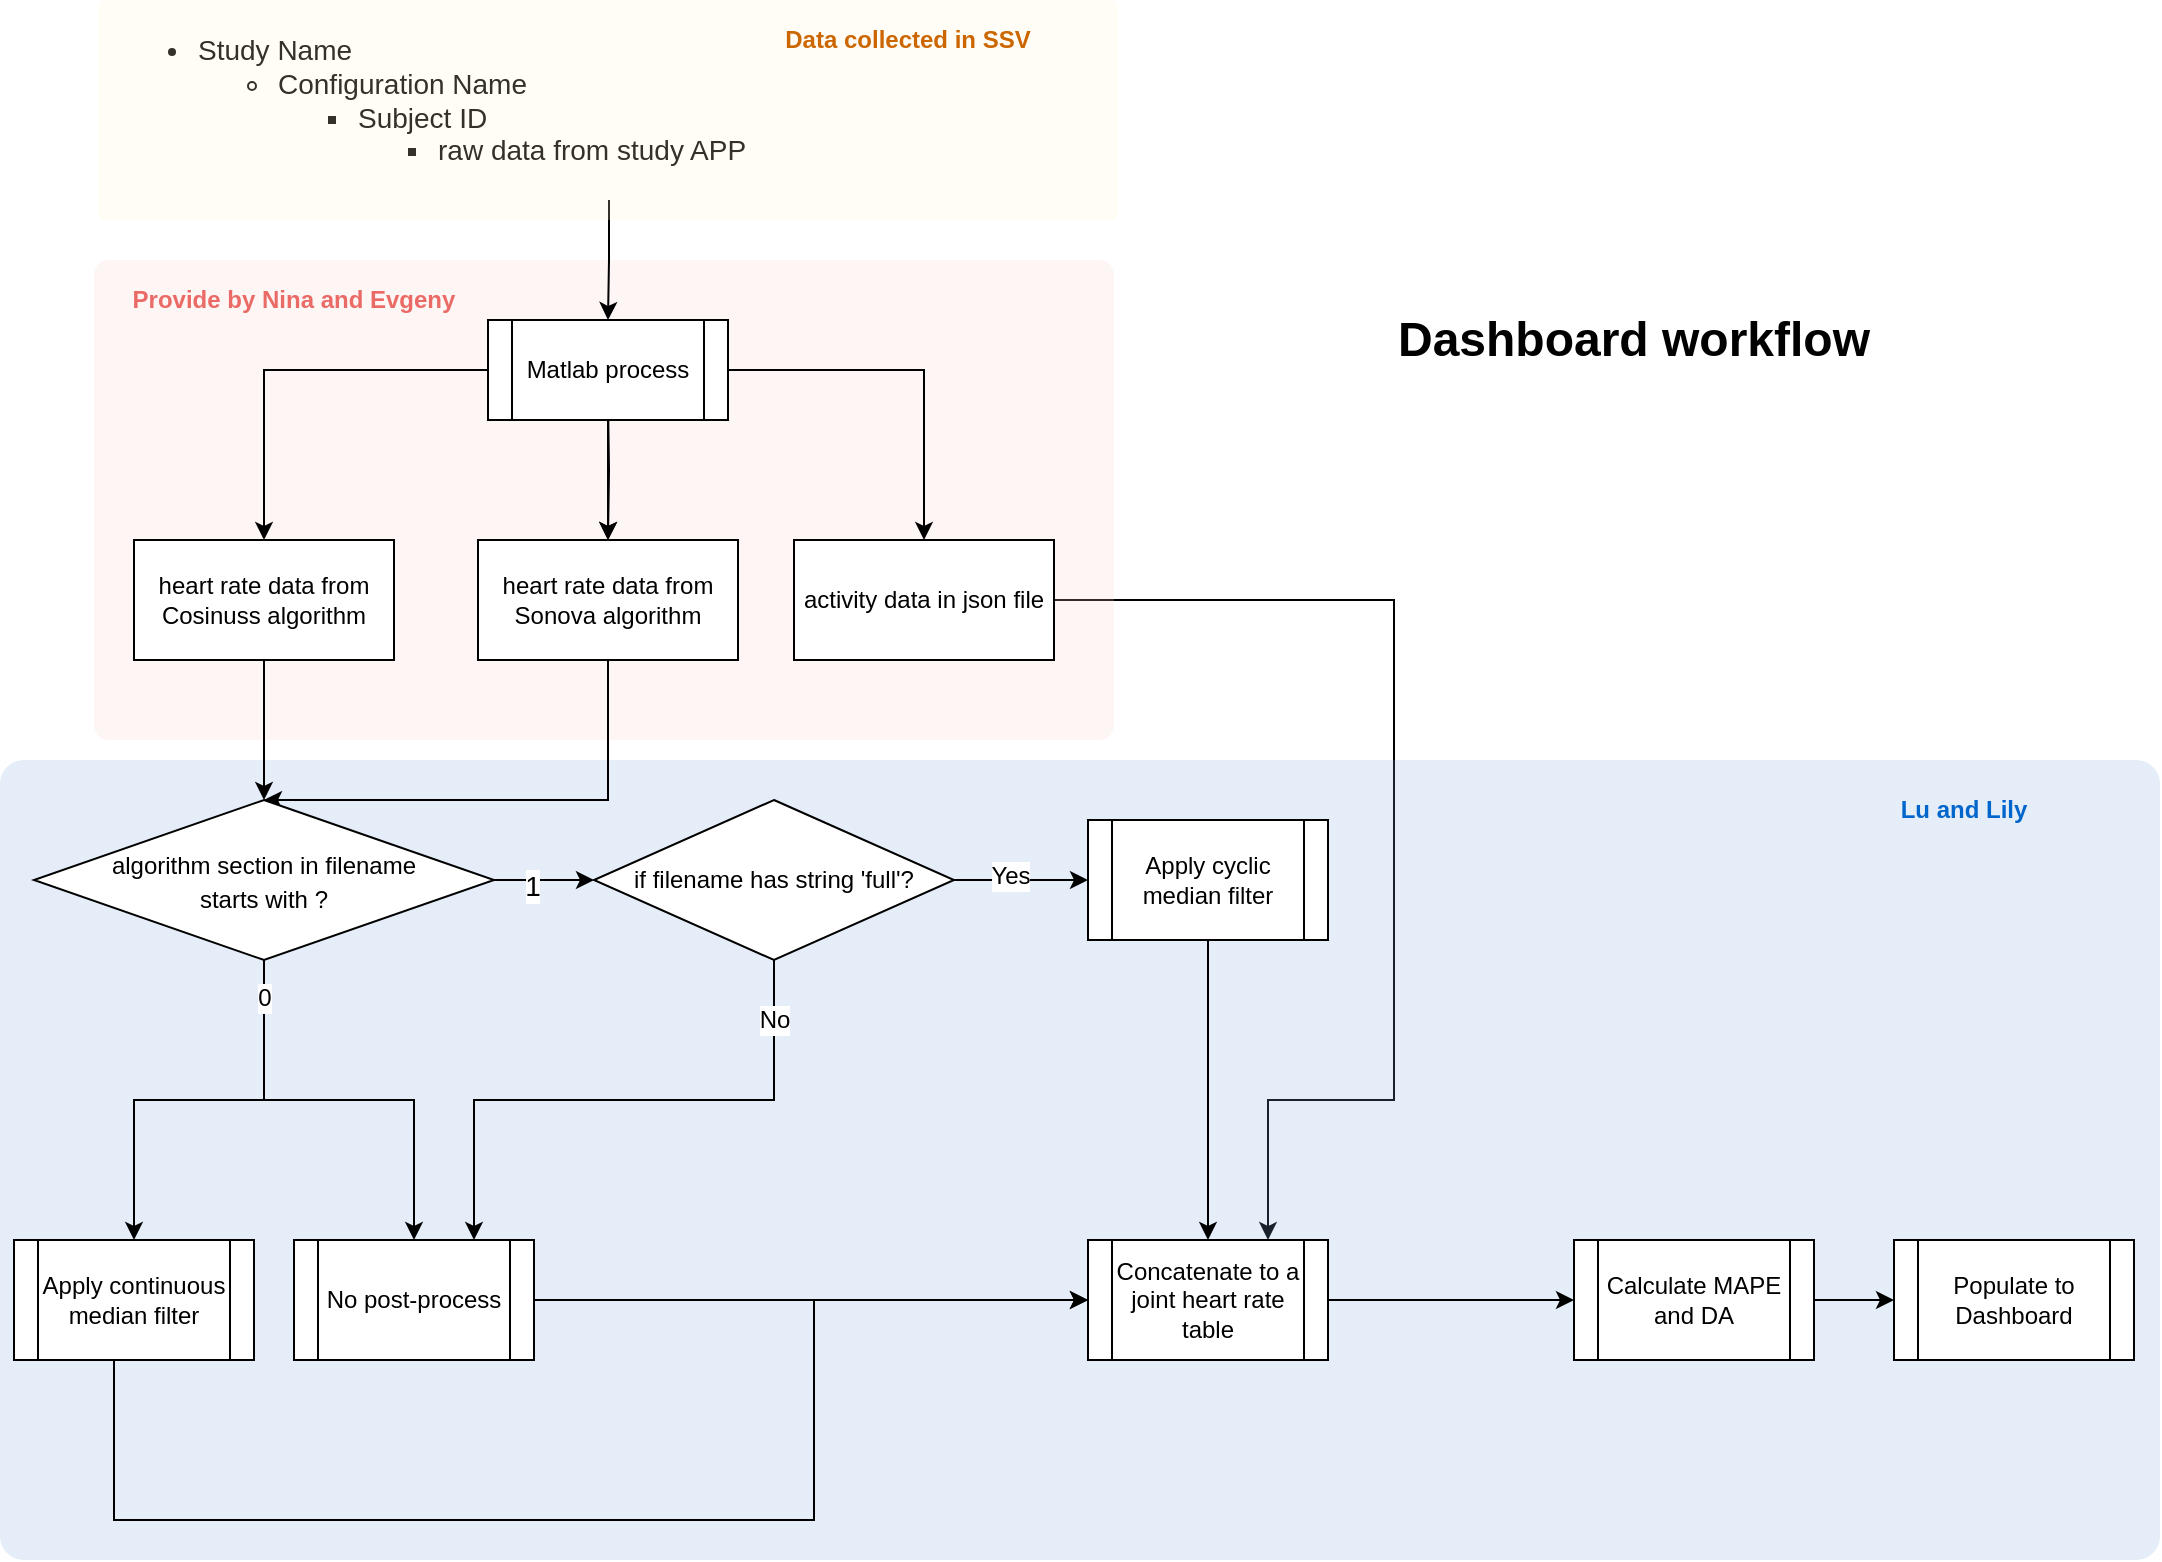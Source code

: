 <mxfile version="14.7.0" type="github" pages="2">
  <diagram id="KIOIq3B1tjwC8RdAzctb" name="Page-1">
    <mxGraphModel dx="1184" dy="739" grid="1" gridSize="10" guides="1" tooltips="1" connect="1" arrows="1" fold="1" page="1" pageScale="1" pageWidth="1100" pageHeight="850" math="0" shadow="0">
      <root>
        <mxCell id="0" />
        <mxCell id="1" parent="0" />
        <mxCell id="7mfvnDVQpdmoXQ0QLcxs-120" style="edgeStyle=orthogonalEdgeStyle;rounded=0;orthogonalLoop=1;jettySize=auto;html=1;entryX=0.75;entryY=0;entryDx=0;entryDy=0;fontSize=12;fontColor=#000000;endArrow=classic;endFill=1;strokeColor=#000000;" parent="1" source="7mfvnDVQpdmoXQ0QLcxs-45" target="7mfvnDVQpdmoXQ0QLcxs-103" edge="1">
          <mxGeometry relative="1" as="geometry">
            <Array as="points">
              <mxPoint x="700" y="330" />
              <mxPoint x="700" y="580" />
              <mxPoint x="637" y="580" />
            </Array>
          </mxGeometry>
        </mxCell>
        <mxCell id="7mfvnDVQpdmoXQ0QLcxs-109" value="" style="rounded=1;whiteSpace=wrap;html=1;fontSize=12;align=left;fillColor=#f8cecc;fillOpacity=20;labelPosition=left;verticalLabelPosition=top;verticalAlign=bottom;arcSize=3;strokeColor=none;" parent="1" vertex="1">
          <mxGeometry x="50" y="160" width="510" height="240" as="geometry" />
        </mxCell>
        <mxCell id="7mfvnDVQpdmoXQ0QLcxs-114" value="" style="rounded=1;whiteSpace=wrap;html=1;fontSize=12;align=left;fillOpacity=20;labelPosition=left;verticalLabelPosition=top;verticalAlign=bottom;arcSize=3;fillColor=#7EA6E0;strokeColor=none;" parent="1" vertex="1">
          <mxGeometry x="3" y="410" width="1080" height="400" as="geometry" />
        </mxCell>
        <mxCell id="7mfvnDVQpdmoXQ0QLcxs-40" style="edgeStyle=orthogonalEdgeStyle;rounded=0;orthogonalLoop=1;jettySize=auto;html=1;exitX=0.75;exitY=1;exitDx=0;exitDy=0;fontSize=14;endArrow=classic;endFill=1;strokeColor=#000000;entryX=0.5;entryY=0;entryDx=0;entryDy=0;" parent="1" source="7mfvnDVQpdmoXQ0QLcxs-21" target="7mfvnDVQpdmoXQ0QLcxs-62" edge="1">
          <mxGeometry relative="1" as="geometry">
            <mxPoint x="307" y="190" as="targetPoint" />
          </mxGeometry>
        </mxCell>
        <mxCell id="7mfvnDVQpdmoXQ0QLcxs-21" value="&lt;ul style=&quot;font-size: 14px;&quot;&gt;&lt;li style=&quot;font-size: 14px;&quot;&gt;&lt;span style=&quot;font-size: 14px;&quot;&gt;Study Name&lt;/span&gt;&lt;/li&gt;&lt;ul style=&quot;font-size: 14px;&quot;&gt;&lt;li style=&quot;font-size: 14px;&quot;&gt;Configuration Name&lt;/li&gt;&lt;ul style=&quot;font-size: 14px;&quot;&gt;&lt;li style=&quot;font-size: 14px;&quot;&gt;Subject ID&lt;/li&gt;&lt;ul style=&quot;font-size: 14px;&quot;&gt;&lt;li style=&quot;font-size: 14px;&quot;&gt;raw data from study APP&lt;/li&gt;&lt;/ul&gt;&lt;/ul&gt;&lt;/ul&gt;&lt;/ul&gt;" style="text;html=1;strokeColor=none;fillColor=none;align=left;verticalAlign=middle;whiteSpace=wrap;rounded=0;fontSize=14;" parent="1" vertex="1">
          <mxGeometry x="60" y="30" width="330" height="100" as="geometry" />
        </mxCell>
        <mxCell id="7mfvnDVQpdmoXQ0QLcxs-50" value="" style="edgeStyle=orthogonalEdgeStyle;rounded=0;orthogonalLoop=1;jettySize=auto;html=1;fontSize=14;endArrow=classic;endFill=1;strokeColor=#000000;" parent="1" source="7mfvnDVQpdmoXQ0QLcxs-29" target="7mfvnDVQpdmoXQ0QLcxs-49" edge="1">
          <mxGeometry relative="1" as="geometry" />
        </mxCell>
        <mxCell id="7mfvnDVQpdmoXQ0QLcxs-29" value="&lt;font style=&quot;font-size: 12px;&quot;&gt;heart rate data from Cosinuss algorithm&lt;/font&gt;" style="rounded=0;whiteSpace=wrap;html=1;fontSize=12;align=center;" parent="1" vertex="1">
          <mxGeometry x="70" y="300" width="130" height="60" as="geometry" />
        </mxCell>
        <mxCell id="7mfvnDVQpdmoXQ0QLcxs-41" style="edgeStyle=orthogonalEdgeStyle;rounded=0;orthogonalLoop=1;jettySize=auto;html=1;entryX=0.5;entryY=0;entryDx=0;entryDy=0;fontSize=14;endArrow=classic;endFill=1;strokeColor=#000000;" parent="1" source="7mfvnDVQpdmoXQ0QLcxs-62" target="7mfvnDVQpdmoXQ0QLcxs-29" edge="1">
          <mxGeometry relative="1" as="geometry">
            <mxPoint x="247" y="210" as="sourcePoint" />
          </mxGeometry>
        </mxCell>
        <mxCell id="7mfvnDVQpdmoXQ0QLcxs-44" style="edgeStyle=orthogonalEdgeStyle;rounded=0;orthogonalLoop=1;jettySize=auto;html=1;fontSize=14;endArrow=classic;endFill=1;strokeColor=#000000;" parent="1" target="7mfvnDVQpdmoXQ0QLcxs-43" edge="1">
          <mxGeometry relative="1" as="geometry">
            <mxPoint x="307" y="230" as="sourcePoint" />
          </mxGeometry>
        </mxCell>
        <mxCell id="7mfvnDVQpdmoXQ0QLcxs-46" style="edgeStyle=orthogonalEdgeStyle;rounded=0;orthogonalLoop=1;jettySize=auto;html=1;entryX=0.5;entryY=0;entryDx=0;entryDy=0;fontSize=14;endArrow=classic;endFill=1;strokeColor=#000000;" parent="1" source="7mfvnDVQpdmoXQ0QLcxs-62" target="7mfvnDVQpdmoXQ0QLcxs-45" edge="1">
          <mxGeometry relative="1" as="geometry">
            <mxPoint x="367" y="210" as="sourcePoint" />
          </mxGeometry>
        </mxCell>
        <mxCell id="7mfvnDVQpdmoXQ0QLcxs-57" value="" style="edgeStyle=orthogonalEdgeStyle;rounded=0;orthogonalLoop=1;jettySize=auto;html=1;fontSize=14;endArrow=classic;endFill=1;strokeColor=#000000;entryX=0.5;entryY=0;entryDx=0;entryDy=0;" parent="1" source="7mfvnDVQpdmoXQ0QLcxs-43" target="7mfvnDVQpdmoXQ0QLcxs-49" edge="1">
          <mxGeometry relative="1" as="geometry">
            <Array as="points">
              <mxPoint x="307" y="430" />
            </Array>
          </mxGeometry>
        </mxCell>
        <mxCell id="7mfvnDVQpdmoXQ0QLcxs-43" value="&lt;font style=&quot;font-size: 12px;&quot;&gt;heart rate data from Sonova algorithm&lt;br style=&quot;font-size: 12px;&quot;&gt;&lt;/font&gt;" style="rounded=0;whiteSpace=wrap;html=1;fontSize=12;align=center;" parent="1" vertex="1">
          <mxGeometry x="242" y="300" width="130" height="60" as="geometry" />
        </mxCell>
        <mxCell id="7mfvnDVQpdmoXQ0QLcxs-45" value="&lt;span style=&quot;font-size: 12px;&quot;&gt;activity data in json file&lt;/span&gt;" style="rounded=0;whiteSpace=wrap;html=1;fontSize=12;align=center;" parent="1" vertex="1">
          <mxGeometry x="400" y="300" width="130" height="60" as="geometry" />
        </mxCell>
        <mxCell id="7mfvnDVQpdmoXQ0QLcxs-55" value="" style="edgeStyle=orthogonalEdgeStyle;rounded=0;orthogonalLoop=1;jettySize=auto;html=1;fontSize=14;endArrow=classic;endFill=1;strokeColor=#000000;entryX=0;entryY=0.5;entryDx=0;entryDy=0;" parent="1" source="7mfvnDVQpdmoXQ0QLcxs-49" target="7mfvnDVQpdmoXQ0QLcxs-91" edge="1">
          <mxGeometry relative="1" as="geometry">
            <mxPoint x="345" y="470" as="targetPoint" />
          </mxGeometry>
        </mxCell>
        <mxCell id="7mfvnDVQpdmoXQ0QLcxs-56" value="1" style="edgeLabel;html=1;align=center;verticalAlign=middle;resizable=0;points=[];fontSize=14;" parent="7mfvnDVQpdmoXQ0QLcxs-55" vertex="1" connectable="0">
          <mxGeometry x="-0.252" y="-3" relative="1" as="geometry">
            <mxPoint as="offset" />
          </mxGeometry>
        </mxCell>
        <mxCell id="7mfvnDVQpdmoXQ0QLcxs-88" style="edgeStyle=orthogonalEdgeStyle;rounded=0;orthogonalLoop=1;jettySize=auto;html=1;exitX=0.5;exitY=1;exitDx=0;exitDy=0;fontSize=12;endArrow=classic;endFill=1;strokeColor=#000000;" parent="1" source="7mfvnDVQpdmoXQ0QLcxs-49" target="7mfvnDVQpdmoXQ0QLcxs-61" edge="1">
          <mxGeometry relative="1" as="geometry" />
        </mxCell>
        <mxCell id="7mfvnDVQpdmoXQ0QLcxs-89" style="edgeStyle=orthogonalEdgeStyle;rounded=0;orthogonalLoop=1;jettySize=auto;html=1;exitX=0.5;exitY=1;exitDx=0;exitDy=0;entryX=0.5;entryY=0;entryDx=0;entryDy=0;fontSize=12;endArrow=classic;endFill=1;strokeColor=#000000;" parent="1" source="7mfvnDVQpdmoXQ0QLcxs-49" target="7mfvnDVQpdmoXQ0QLcxs-72" edge="1">
          <mxGeometry relative="1" as="geometry" />
        </mxCell>
        <mxCell id="7mfvnDVQpdmoXQ0QLcxs-90" value="0" style="edgeLabel;html=1;align=center;verticalAlign=middle;resizable=0;points=[];fontSize=12;" parent="7mfvnDVQpdmoXQ0QLcxs-89" vertex="1" connectable="0">
          <mxGeometry x="-0.823" y="1" relative="1" as="geometry">
            <mxPoint x="-1" as="offset" />
          </mxGeometry>
        </mxCell>
        <mxCell id="7mfvnDVQpdmoXQ0QLcxs-49" value="&lt;font style=&quot;font-size: 12px&quot;&gt;algorithm section in filename &lt;br&gt;starts with ?&lt;br&gt;&lt;/font&gt;" style="rhombus;whiteSpace=wrap;html=1;rounded=0;fontSize=14;" parent="1" vertex="1">
          <mxGeometry x="20" y="430" width="230" height="80" as="geometry" />
        </mxCell>
        <mxCell id="7mfvnDVQpdmoXQ0QLcxs-61" value="Apply continuous median filter" style="shape=process;whiteSpace=wrap;html=1;backgroundOutline=1;fontSize=12;align=center;" parent="1" vertex="1">
          <mxGeometry x="10" y="650" width="120" height="60" as="geometry" />
        </mxCell>
        <mxCell id="7mfvnDVQpdmoXQ0QLcxs-65" value="" style="edgeStyle=orthogonalEdgeStyle;rounded=0;orthogonalLoop=1;jettySize=auto;html=1;fontSize=14;endArrow=classic;endFill=1;strokeColor=#000000;" parent="1" source="7mfvnDVQpdmoXQ0QLcxs-62" target="7mfvnDVQpdmoXQ0QLcxs-43" edge="1">
          <mxGeometry relative="1" as="geometry" />
        </mxCell>
        <mxCell id="7mfvnDVQpdmoXQ0QLcxs-62" value="Matlab process" style="shape=process;whiteSpace=wrap;html=1;backgroundOutline=1;fontSize=12;align=center;" parent="1" vertex="1">
          <mxGeometry x="247" y="190" width="120" height="50" as="geometry" />
        </mxCell>
        <mxCell id="7mfvnDVQpdmoXQ0QLcxs-100" style="edgeStyle=orthogonalEdgeStyle;rounded=0;orthogonalLoop=1;jettySize=auto;html=1;fontSize=12;endArrow=classic;endFill=1;strokeColor=#000000;entryX=0;entryY=0.5;entryDx=0;entryDy=0;" parent="1" source="7mfvnDVQpdmoXQ0QLcxs-72" target="7mfvnDVQpdmoXQ0QLcxs-103" edge="1">
          <mxGeometry relative="1" as="geometry">
            <mxPoint x="550" y="680" as="targetPoint" />
          </mxGeometry>
        </mxCell>
        <mxCell id="7mfvnDVQpdmoXQ0QLcxs-72" value="No post-process" style="shape=process;whiteSpace=wrap;html=1;backgroundOutline=1;fontSize=12;align=center;" parent="1" vertex="1">
          <mxGeometry x="150" y="650" width="120" height="60" as="geometry" />
        </mxCell>
        <mxCell id="7mfvnDVQpdmoXQ0QLcxs-92" style="edgeStyle=orthogonalEdgeStyle;rounded=0;orthogonalLoop=1;jettySize=auto;html=1;entryX=0.75;entryY=0;entryDx=0;entryDy=0;fontSize=12;endArrow=classic;endFill=1;strokeColor=#000000;exitX=0.5;exitY=1;exitDx=0;exitDy=0;" parent="1" source="7mfvnDVQpdmoXQ0QLcxs-91" target="7mfvnDVQpdmoXQ0QLcxs-72" edge="1">
          <mxGeometry relative="1" as="geometry">
            <Array as="points">
              <mxPoint x="390" y="580" />
              <mxPoint x="240" y="580" />
            </Array>
          </mxGeometry>
        </mxCell>
        <mxCell id="7mfvnDVQpdmoXQ0QLcxs-93" value="No" style="edgeLabel;html=1;align=center;verticalAlign=middle;resizable=0;points=[];fontSize=12;" parent="7mfvnDVQpdmoXQ0QLcxs-92" vertex="1" connectable="0">
          <mxGeometry x="-0.918" y="2" relative="1" as="geometry">
            <mxPoint x="-2" y="18" as="offset" />
          </mxGeometry>
        </mxCell>
        <mxCell id="7mfvnDVQpdmoXQ0QLcxs-95" style="edgeStyle=orthogonalEdgeStyle;rounded=0;orthogonalLoop=1;jettySize=auto;html=1;entryX=0;entryY=0.5;entryDx=0;entryDy=0;fontSize=12;endArrow=classic;endFill=1;strokeColor=#000000;" parent="1" source="7mfvnDVQpdmoXQ0QLcxs-91" target="7mfvnDVQpdmoXQ0QLcxs-94" edge="1">
          <mxGeometry relative="1" as="geometry" />
        </mxCell>
        <mxCell id="7mfvnDVQpdmoXQ0QLcxs-96" value="Yes" style="edgeLabel;html=1;align=center;verticalAlign=middle;resizable=0;points=[];fontSize=12;" parent="7mfvnDVQpdmoXQ0QLcxs-95" vertex="1" connectable="0">
          <mxGeometry x="-0.185" y="2" relative="1" as="geometry">
            <mxPoint as="offset" />
          </mxGeometry>
        </mxCell>
        <mxCell id="7mfvnDVQpdmoXQ0QLcxs-91" value="if filename has string &#39;full&#39;?" style="rhombus;whiteSpace=wrap;html=1;rounded=0;fontSize=12;" parent="1" vertex="1">
          <mxGeometry x="300" y="430" width="180" height="80" as="geometry" />
        </mxCell>
        <mxCell id="7mfvnDVQpdmoXQ0QLcxs-98" style="edgeStyle=orthogonalEdgeStyle;rounded=0;orthogonalLoop=1;jettySize=auto;html=1;fontSize=12;endArrow=classic;endFill=1;strokeColor=#000000;entryX=0.5;entryY=0;entryDx=0;entryDy=0;" parent="1" source="7mfvnDVQpdmoXQ0QLcxs-94" target="7mfvnDVQpdmoXQ0QLcxs-103" edge="1">
          <mxGeometry relative="1" as="geometry">
            <mxPoint x="730" y="660" as="targetPoint" />
          </mxGeometry>
        </mxCell>
        <mxCell id="7mfvnDVQpdmoXQ0QLcxs-94" value="Apply cyclic median filter" style="shape=process;whiteSpace=wrap;html=1;backgroundOutline=1;fontSize=12;align=center;" parent="1" vertex="1">
          <mxGeometry x="547" y="440" width="120" height="60" as="geometry" />
        </mxCell>
        <mxCell id="7mfvnDVQpdmoXQ0QLcxs-105" value="" style="edgeStyle=orthogonalEdgeStyle;rounded=0;orthogonalLoop=1;jettySize=auto;html=1;fontSize=12;endArrow=classic;endFill=1;strokeColor=#000000;" parent="1" source="7mfvnDVQpdmoXQ0QLcxs-103" target="7mfvnDVQpdmoXQ0QLcxs-104" edge="1">
          <mxGeometry relative="1" as="geometry" />
        </mxCell>
        <mxCell id="7mfvnDVQpdmoXQ0QLcxs-103" value="Concatenate to a joint heart rate table" style="shape=process;whiteSpace=wrap;html=1;backgroundOutline=1;fontSize=12;align=center;" parent="1" vertex="1">
          <mxGeometry x="547" y="650" width="120" height="60" as="geometry" />
        </mxCell>
        <mxCell id="7mfvnDVQpdmoXQ0QLcxs-108" style="edgeStyle=orthogonalEdgeStyle;rounded=0;orthogonalLoop=1;jettySize=auto;html=1;entryX=0;entryY=0.5;entryDx=0;entryDy=0;fontSize=12;endArrow=classic;endFill=1;strokeColor=#000000;" parent="1" source="7mfvnDVQpdmoXQ0QLcxs-104" target="7mfvnDVQpdmoXQ0QLcxs-106" edge="1">
          <mxGeometry relative="1" as="geometry" />
        </mxCell>
        <mxCell id="7mfvnDVQpdmoXQ0QLcxs-104" value="Calculate MAPE and DA" style="shape=process;whiteSpace=wrap;html=1;backgroundOutline=1;" parent="1" vertex="1">
          <mxGeometry x="790" y="650" width="120" height="60" as="geometry" />
        </mxCell>
        <mxCell id="7mfvnDVQpdmoXQ0QLcxs-106" value="Populate to Dashboard" style="shape=process;whiteSpace=wrap;html=1;backgroundOutline=1;fontSize=12;align=center;" parent="1" vertex="1">
          <mxGeometry x="950" y="650" width="120" height="60" as="geometry" />
        </mxCell>
        <mxCell id="7mfvnDVQpdmoXQ0QLcxs-99" style="edgeStyle=orthogonalEdgeStyle;rounded=0;orthogonalLoop=1;jettySize=auto;html=1;entryX=0;entryY=0.5;entryDx=0;entryDy=0;fontSize=12;endArrow=classic;endFill=1;strokeColor=#000000;" parent="1" source="7mfvnDVQpdmoXQ0QLcxs-61" target="7mfvnDVQpdmoXQ0QLcxs-103" edge="1">
          <mxGeometry relative="1" as="geometry">
            <mxPoint x="655" y="680" as="targetPoint" />
            <Array as="points">
              <mxPoint x="60" y="790" />
              <mxPoint x="410" y="790" />
              <mxPoint x="410" y="680" />
            </Array>
          </mxGeometry>
        </mxCell>
        <mxCell id="7mfvnDVQpdmoXQ0QLcxs-113" value="Provide by Nina and Evgeny" style="text;html=1;strokeColor=none;fillColor=none;align=center;verticalAlign=middle;whiteSpace=wrap;rounded=0;fontSize=12;fontStyle=1;fontColor=#EA6B66;" parent="1" vertex="1">
          <mxGeometry x="60" y="170" width="180" height="20" as="geometry" />
        </mxCell>
        <mxCell id="7mfvnDVQpdmoXQ0QLcxs-116" value="&lt;font color=&quot;#0066cc&quot;&gt;Lu and Lily&lt;/font&gt;" style="text;html=1;strokeColor=none;fillColor=none;align=center;verticalAlign=middle;whiteSpace=wrap;rounded=0;fontSize=12;fontStyle=1;fontColor=#EA6B66;" parent="1" vertex="1">
          <mxGeometry x="930" y="425" width="110" height="20" as="geometry" />
        </mxCell>
        <mxCell id="7mfvnDVQpdmoXQ0QLcxs-117" value="" style="rounded=1;whiteSpace=wrap;html=1;fontSize=12;align=left;fillColor=#fff2cc;fillOpacity=20;labelPosition=left;verticalLabelPosition=top;verticalAlign=bottom;arcSize=3;strokeColor=none;" parent="1" vertex="1">
          <mxGeometry x="52" y="30" width="510" height="110" as="geometry" />
        </mxCell>
        <mxCell id="7mfvnDVQpdmoXQ0QLcxs-118" value="&lt;font color=&quot;#cc6600&quot;&gt;Data collected in SSV&lt;/font&gt;" style="text;html=1;strokeColor=none;fillColor=none;align=center;verticalAlign=middle;whiteSpace=wrap;rounded=0;fontSize=12;fontStyle=1;fontColor=#EA6B66;" parent="1" vertex="1">
          <mxGeometry x="367" y="40" width="180" height="20" as="geometry" />
        </mxCell>
        <mxCell id="7mfvnDVQpdmoXQ0QLcxs-119" value="&lt;h1&gt;Dashboard workflow&lt;/h1&gt;&lt;p&gt;&lt;br&gt;&lt;/p&gt;" style="text;html=1;strokeColor=none;fillColor=none;spacing=5;spacingTop=-20;whiteSpace=wrap;overflow=hidden;rounded=0;fontSize=12;align=center;" parent="1" vertex="1">
          <mxGeometry x="640" y="180" width="360" height="50" as="geometry" />
        </mxCell>
      </root>
    </mxGraphModel>
  </diagram>
  <diagram id="I68KLb2oF1zH_mTcRmXu" name="Page-2">
    <mxGraphModel dx="1006" dy="-222" grid="1" gridSize="10" guides="1" tooltips="1" connect="1" arrows="1" fold="1" page="1" pageScale="1" pageWidth="1100" pageHeight="850" math="0" shadow="0">
      <root>
        <mxCell id="CCB1oD5Kg9g0gcerTAnL-0" />
        <mxCell id="CCB1oD5Kg9g0gcerTAnL-1" parent="CCB1oD5Kg9g0gcerTAnL-0" />
        <mxCell id="CCB1oD5Kg9g0gcerTAnL-2" value="&lt;h1&gt;Functions guidance&lt;/h1&gt;" style="text;html=1;strokeColor=none;fillColor=none;spacing=5;spacingTop=-20;whiteSpace=wrap;overflow=hidden;rounded=0;fontSize=12;align=center;" vertex="1" parent="CCB1oD5Kg9g0gcerTAnL-1">
          <mxGeometry y="860" width="260" height="50" as="geometry" />
        </mxCell>
        <mxCell id="CCB1oD5Kg9g0gcerTAnL-3" value="" style="group" vertex="1" connectable="0" parent="CCB1oD5Kg9g0gcerTAnL-1">
          <mxGeometry y="910" width="1100" height="730" as="geometry" />
        </mxCell>
        <mxCell id="CCB1oD5Kg9g0gcerTAnL-4" value="" style="rounded=1;whiteSpace=wrap;html=1;fontSize=12;align=left;fillOpacity=20;labelPosition=left;verticalLabelPosition=top;verticalAlign=bottom;arcSize=3;strokeColor=none;fillColor=#FFB570;" vertex="1" parent="CCB1oD5Kg9g0gcerTAnL-3">
          <mxGeometry x="13" y="290" width="807" height="150" as="geometry" />
        </mxCell>
        <mxCell id="CCB1oD5Kg9g0gcerTAnL-5" value="" style="rounded=1;whiteSpace=wrap;html=1;fontSize=12;align=left;fillOpacity=20;labelPosition=left;verticalLabelPosition=top;verticalAlign=bottom;arcSize=3;strokeColor=none;fillColor=#D5E8D4;" vertex="1" parent="CCB1oD5Kg9g0gcerTAnL-3">
          <mxGeometry x="3" width="1097" height="540" as="geometry" />
        </mxCell>
        <mxCell id="CCB1oD5Kg9g0gcerTAnL-6" value="" style="rounded=1;whiteSpace=wrap;html=1;fontSize=12;align=left;fillOpacity=20;labelPosition=left;verticalLabelPosition=top;verticalAlign=bottom;arcSize=3;strokeColor=none;fillColor=#A680B8;" vertex="1" parent="CCB1oD5Kg9g0gcerTAnL-3">
          <mxGeometry y="590" width="1090" height="140" as="geometry" />
        </mxCell>
        <mxCell id="CCB1oD5Kg9g0gcerTAnL-7" value="generate_postprocess_files.py" style="rounded=0;whiteSpace=wrap;html=1;fillColor=#dae8fc;strokeColor=#6c8ebf;" vertex="1" parent="CCB1oD5Kg9g0gcerTAnL-3">
          <mxGeometry x="18" y="30" width="200" height="60" as="geometry" />
        </mxCell>
        <mxCell id="CCB1oD5Kg9g0gcerTAnL-8" value="revise_sonova_hr_table.py" style="whiteSpace=wrap;html=1;rounded=0;fillColor=#dae8fc;strokeColor=#6c8ebf;" vertex="1" parent="CCB1oD5Kg9g0gcerTAnL-3">
          <mxGeometry x="240.5" y="170" width="175" height="60" as="geometry" />
        </mxCell>
        <mxCell id="CCB1oD5Kg9g0gcerTAnL-9" value="generate_mape_da_table_sonova.py" style="whiteSpace=wrap;html=1;rounded=0;fillColor=#dae8fc;strokeColor=#6c8ebf;" vertex="1" parent="CCB1oD5Kg9g0gcerTAnL-3">
          <mxGeometry x="613" y="30" width="220" height="60" as="geometry" />
        </mxCell>
        <mxCell id="CCB1oD5Kg9g0gcerTAnL-10" value="generate_sql_table_sonova.py" style="whiteSpace=wrap;html=1;rounded=0;fillColor=#dae8fc;strokeColor=#6c8ebf;" vertex="1" parent="CCB1oD5Kg9g0gcerTAnL-3">
          <mxGeometry x="263" y="330" width="220" height="60" as="geometry" />
        </mxCell>
        <mxCell id="CCB1oD5Kg9g0gcerTAnL-11" value="generate_joint_table.py" style="whiteSpace=wrap;html=1;rounded=0;fillColor=#dae8fc;strokeColor=#6c8ebf;" vertex="1" parent="CCB1oD5Kg9g0gcerTAnL-3">
          <mxGeometry x="873" y="260" width="160" height="60" as="geometry" />
        </mxCell>
        <mxCell id="CCB1oD5Kg9g0gcerTAnL-12" value="" style="edgeStyle=orthogonalEdgeStyle;rounded=0;orthogonalLoop=1;jettySize=auto;html=1;" edge="1" parent="CCB1oD5Kg9g0gcerTAnL-3" source="CCB1oD5Kg9g0gcerTAnL-13" target="CCB1oD5Kg9g0gcerTAnL-7">
          <mxGeometry relative="1" as="geometry" />
        </mxCell>
        <mxCell id="CCB1oD5Kg9g0gcerTAnL-13" value="Files provided by Stafa team" style="shape=document;whiteSpace=wrap;html=1;boundedLbl=1;fillColor=#fff2cc;strokeColor=#d6b656;" vertex="1" parent="CCB1oD5Kg9g0gcerTAnL-3">
          <mxGeometry x="58" y="150" width="120" height="80" as="geometry" />
        </mxCell>
        <mxCell id="CCB1oD5Kg9g0gcerTAnL-14" value="" style="edgeStyle=orthogonalEdgeStyle;rounded=0;orthogonalLoop=1;jettySize=auto;html=1;" edge="1" parent="CCB1oD5Kg9g0gcerTAnL-3" source="CCB1oD5Kg9g0gcerTAnL-15" target="CCB1oD5Kg9g0gcerTAnL-8">
          <mxGeometry relative="1" as="geometry" />
        </mxCell>
        <mxCell id="CCB1oD5Kg9g0gcerTAnL-15" value="Files provided by Stafa team &lt;br&gt;+&lt;br&gt;post-processed files" style="shape=document;whiteSpace=wrap;html=1;boundedLbl=1;rounded=0;fillColor=#fff2cc;strokeColor=#d6b656;" vertex="1" parent="CCB1oD5Kg9g0gcerTAnL-3">
          <mxGeometry x="268" y="10" width="120" height="100" as="geometry" />
        </mxCell>
        <mxCell id="CCB1oD5Kg9g0gcerTAnL-16" value="" style="edgeStyle=orthogonalEdgeStyle;rounded=0;orthogonalLoop=1;jettySize=auto;html=1;" edge="1" parent="CCB1oD5Kg9g0gcerTAnL-3" source="CCB1oD5Kg9g0gcerTAnL-7" target="CCB1oD5Kg9g0gcerTAnL-15">
          <mxGeometry relative="1" as="geometry" />
        </mxCell>
        <mxCell id="CCB1oD5Kg9g0gcerTAnL-17" value="" style="edgeStyle=orthogonalEdgeStyle;rounded=0;orthogonalLoop=1;jettySize=auto;html=1;" edge="1" parent="CCB1oD5Kg9g0gcerTAnL-3" source="CCB1oD5Kg9g0gcerTAnL-18" target="CCB1oD5Kg9g0gcerTAnL-9">
          <mxGeometry relative="1" as="geometry" />
        </mxCell>
        <mxCell id="CCB1oD5Kg9g0gcerTAnL-18" value="table/&lt;br&gt;sonova_hr_table.csv" style="shape=document;whiteSpace=wrap;html=1;boundedLbl=1;rounded=0;fillColor=#fff2cc;strokeColor=#d6b656;" vertex="1" parent="CCB1oD5Kg9g0gcerTAnL-3">
          <mxGeometry x="443" y="20" width="120" height="80" as="geometry" />
        </mxCell>
        <mxCell id="CCB1oD5Kg9g0gcerTAnL-19" value="" style="edgeStyle=orthogonalEdgeStyle;rounded=0;orthogonalLoop=1;jettySize=auto;html=1;" edge="1" parent="CCB1oD5Kg9g0gcerTAnL-3" source="CCB1oD5Kg9g0gcerTAnL-8" target="CCB1oD5Kg9g0gcerTAnL-18">
          <mxGeometry relative="1" as="geometry" />
        </mxCell>
        <mxCell id="CCB1oD5Kg9g0gcerTAnL-20" style="edgeStyle=orthogonalEdgeStyle;rounded=0;orthogonalLoop=1;jettySize=auto;html=1;entryX=0;entryY=0.5;entryDx=0;entryDy=0;" edge="1" parent="CCB1oD5Kg9g0gcerTAnL-3" source="CCB1oD5Kg9g0gcerTAnL-21" target="CCB1oD5Kg9g0gcerTAnL-11">
          <mxGeometry relative="1" as="geometry">
            <Array as="points">
              <mxPoint x="723" y="260" />
              <mxPoint x="843" y="260" />
              <mxPoint x="843" y="290" />
            </Array>
          </mxGeometry>
        </mxCell>
        <mxCell id="CCB1oD5Kg9g0gcerTAnL-21" value="table/sonova_mape_da_table.csv&lt;br&gt;table/sonova_mape_da_table_group.csv" style="shape=document;whiteSpace=wrap;html=1;boundedLbl=1;rounded=0;fillColor=#fff2cc;strokeColor=#d6b656;" vertex="1" parent="CCB1oD5Kg9g0gcerTAnL-3">
          <mxGeometry x="598" y="160" width="250" height="80" as="geometry" />
        </mxCell>
        <mxCell id="CCB1oD5Kg9g0gcerTAnL-22" value="" style="edgeStyle=orthogonalEdgeStyle;rounded=0;orthogonalLoop=1;jettySize=auto;html=1;" edge="1" parent="CCB1oD5Kg9g0gcerTAnL-3" source="CCB1oD5Kg9g0gcerTAnL-9" target="CCB1oD5Kg9g0gcerTAnL-21">
          <mxGeometry relative="1" as="geometry" />
        </mxCell>
        <mxCell id="CCB1oD5Kg9g0gcerTAnL-23" style="edgeStyle=orthogonalEdgeStyle;rounded=0;orthogonalLoop=1;jettySize=auto;html=1;entryX=0;entryY=0.5;entryDx=0;entryDy=0;" edge="1" parent="CCB1oD5Kg9g0gcerTAnL-3" source="CCB1oD5Kg9g0gcerTAnL-24" target="CCB1oD5Kg9g0gcerTAnL-11">
          <mxGeometry relative="1" as="geometry" />
        </mxCell>
        <mxCell id="CCB1oD5Kg9g0gcerTAnL-24" value="table/sonova_sql_table.csv" style="shape=document;whiteSpace=wrap;html=1;boundedLbl=1;rounded=0;fillColor=#fff2cc;strokeColor=#d6b656;" vertex="1" parent="CCB1oD5Kg9g0gcerTAnL-3">
          <mxGeometry x="613" y="320" width="200" height="80" as="geometry" />
        </mxCell>
        <mxCell id="CCB1oD5Kg9g0gcerTAnL-25" value="" style="edgeStyle=orthogonalEdgeStyle;rounded=0;orthogonalLoop=1;jettySize=auto;html=1;" edge="1" parent="CCB1oD5Kg9g0gcerTAnL-3" source="CCB1oD5Kg9g0gcerTAnL-10" target="CCB1oD5Kg9g0gcerTAnL-24">
          <mxGeometry relative="1" as="geometry" />
        </mxCell>
        <mxCell id="CCB1oD5Kg9g0gcerTAnL-26" value="" style="edgeStyle=orthogonalEdgeStyle;rounded=0;orthogonalLoop=1;jettySize=auto;html=1;exitX=1;exitY=0.5;exitDx=0;exitDy=0;" edge="1" parent="CCB1oD5Kg9g0gcerTAnL-3" source="CCB1oD5Kg9g0gcerTAnL-30" target="CCB1oD5Kg9g0gcerTAnL-10">
          <mxGeometry relative="1" as="geometry">
            <mxPoint x="178" y="360" as="sourcePoint" />
          </mxGeometry>
        </mxCell>
        <mxCell id="CCB1oD5Kg9g0gcerTAnL-27" value="table/sonova_joint_table.csv&lt;br&gt;table/sonova_joint_table_group.csv" style="shape=document;whiteSpace=wrap;html=1;boundedLbl=1;rounded=0;fillColor=#fff2cc;strokeColor=#d6b656;" vertex="1" parent="CCB1oD5Kg9g0gcerTAnL-3">
          <mxGeometry x="823" y="450" width="260" height="80" as="geometry" />
        </mxCell>
        <mxCell id="CCB1oD5Kg9g0gcerTAnL-28" value="" style="edgeStyle=orthogonalEdgeStyle;rounded=0;orthogonalLoop=1;jettySize=auto;html=1;" edge="1" parent="CCB1oD5Kg9g0gcerTAnL-3" source="CCB1oD5Kg9g0gcerTAnL-11" target="CCB1oD5Kg9g0gcerTAnL-27">
          <mxGeometry relative="1" as="geometry" />
        </mxCell>
        <mxCell id="CCB1oD5Kg9g0gcerTAnL-29" value="app.py" style="whiteSpace=wrap;html=1;rounded=0;fillColor=#d5e8d4;strokeColor=#82b366;" vertex="1" parent="CCB1oD5Kg9g0gcerTAnL-3">
          <mxGeometry x="342" y="635" width="138" height="60" as="geometry" />
        </mxCell>
        <mxCell id="CCB1oD5Kg9g0gcerTAnL-30" value="&lt;span&gt;IBM_Clinical/MS SQL&lt;/span&gt;" style="shape=datastore;whiteSpace=wrap;html=1;fillColor=#f8cecc;strokeColor=#b85450;" vertex="1" parent="CCB1oD5Kg9g0gcerTAnL-3">
          <mxGeometry x="58" y="305" width="110" height="110" as="geometry" />
        </mxCell>
        <mxCell id="CCB1oD5Kg9g0gcerTAnL-31" value="&lt;font&gt;https://git.sonova.com/57lzhang/cosinuss&lt;/font&gt;" style="text;html=1;strokeColor=none;fillColor=none;align=center;verticalAlign=middle;whiteSpace=wrap;rounded=0;fontSize=12;fontStyle=1;fontColor=#FF3333;" vertex="1" parent="CCB1oD5Kg9g0gcerTAnL-3">
          <mxGeometry x="910" y="100" width="110" height="20" as="geometry" />
        </mxCell>
        <mxCell id="CCB1oD5Kg9g0gcerTAnL-32" value="&lt;font&gt;https://git.sonova.com/57lzhang/floyer_dashboard&lt;br&gt;&lt;br&gt;(use your sonova email address and password: FloyerSSV123! if you were asked to enter)&lt;br&gt;&lt;/font&gt;" style="text;html=1;strokeColor=none;fillColor=none;align=center;verticalAlign=middle;whiteSpace=wrap;rounded=0;fontSize=12;fontStyle=1;fontColor=#FF3333;" vertex="1" parent="CCB1oD5Kg9g0gcerTAnL-3">
          <mxGeometry x="823" y="640" width="220" height="50" as="geometry" />
        </mxCell>
        <mxCell id="CCB1oD5Kg9g0gcerTAnL-33" value="&lt;font color=&quot;#ff3333&quot;&gt;You don&#39;t need to run generate_sql_Table.py. In this case, sonova_sql_table.csv is provided as you don&#39;t have permission to access MS SQL&amp;nbsp;&lt;/font&gt;" style="text;html=1;strokeColor=none;fillColor=none;align=center;verticalAlign=middle;whiteSpace=wrap;rounded=0;fontSize=12;fontStyle=1;fontColor=#EA6B66;" vertex="1" parent="CCB1oD5Kg9g0gcerTAnL-3">
          <mxGeometry x="230" y="410" width="570" height="20" as="geometry" />
        </mxCell>
        <mxCell id="CCB1oD5Kg9g0gcerTAnL-34" value="" style="edgeStyle=orthogonalEdgeStyle;rounded=0;orthogonalLoop=1;jettySize=auto;html=1;fontColor=#FF3333;" edge="1" parent="CCB1oD5Kg9g0gcerTAnL-3" source="CCB1oD5Kg9g0gcerTAnL-35" target="CCB1oD5Kg9g0gcerTAnL-29">
          <mxGeometry relative="1" as="geometry" />
        </mxCell>
        <mxCell id="CCB1oD5Kg9g0gcerTAnL-35" value="sonova_hr_table.py&lt;br&gt;sonova_joint_table.csv&lt;br&gt;sonova_joint_table_group.csv&lt;br&gt;Copied from&amp;nbsp;&lt;br&gt;&lt;span style=&quot;color: rgb(255 , 51 , 51) ; font-weight: 700&quot;&gt;https://git.sonova.com/57lzhang/cosinuss&lt;/span&gt;" style="shape=document;whiteSpace=wrap;html=1;boundedLbl=1;rounded=0;fillColor=#fff2cc;strokeColor=#d6b656;" vertex="1" parent="CCB1oD5Kg9g0gcerTAnL-3">
          <mxGeometry x="8" y="600" width="260" height="130" as="geometry" />
        </mxCell>
        <mxCell id="CCB1oD5Kg9g0gcerTAnL-36" value="Dashboard" style="shape=tape;whiteSpace=wrap;html=1;rounded=0;strokeColor=#666666;fillColor=#f5f5f5;fontColor=#333333;" vertex="1" parent="CCB1oD5Kg9g0gcerTAnL-3">
          <mxGeometry x="563" y="615" width="157" height="100" as="geometry" />
        </mxCell>
        <mxCell id="CCB1oD5Kg9g0gcerTAnL-37" value="" style="edgeStyle=orthogonalEdgeStyle;rounded=0;orthogonalLoop=1;jettySize=auto;html=1;fontColor=#FF3333;" edge="1" parent="CCB1oD5Kg9g0gcerTAnL-3" source="CCB1oD5Kg9g0gcerTAnL-29" target="CCB1oD5Kg9g0gcerTAnL-36">
          <mxGeometry relative="1" as="geometry" />
        </mxCell>
      </root>
    </mxGraphModel>
  </diagram>
</mxfile>
